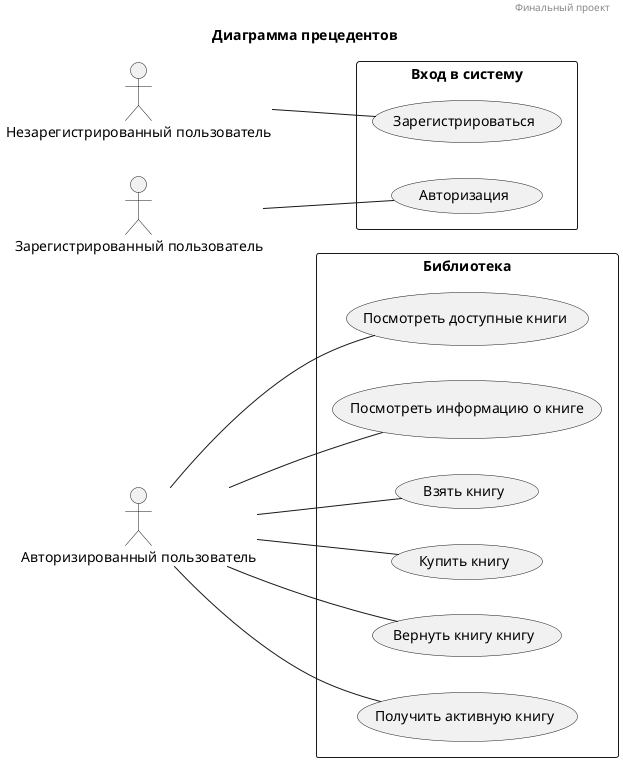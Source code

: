 @startuml

header Финальный проект
title Диаграмма прецедентов

left to right direction

rectangle "Библиотека" {
  usecase "Посмотреть доступные книги" as show_books
  usecase "Посмотреть информацию о книге" as show_books_info
  usecase "Взять книгу" as take_book
  usecase "Купить книгу" as buy_book
  usecase "Вернуть книгу книгу" as return_book
  usecase "Получить активную книгу" as active_book
}


actor "Авторизированный пользователь" as user
user -- show_books
user -- show_books_info
user -- take_book
user -- buy_book
user -- return_book
user -- active_book


rectangle "Вход в систему" {
  usecase "Зарегистрироваться" as add_user
  usecase "Авторизация" as auth_user

}

actor "Незарегистрированный пользователь" as unreg_user
unreg_user -- add_user

actor "Зарегистрированный пользователь" as reg_user
reg_user -- auth_user

@enduml
